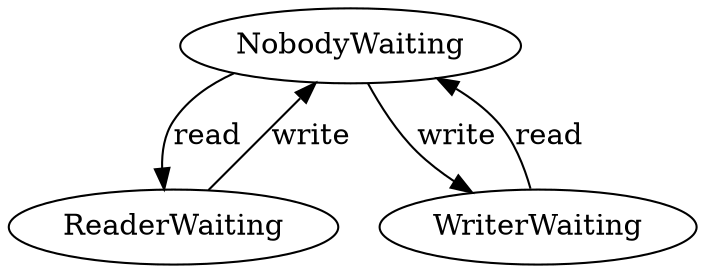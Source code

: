 digraph g {
    NobodyWaiting -> ReaderWaiting [label=read]
    NobodyWaiting -> WriterWaiting [label=write]
    ReaderWaiting -> NobodyWaiting [label=write]
    WriterWaiting -> NobodyWaiting [label=read]
}

